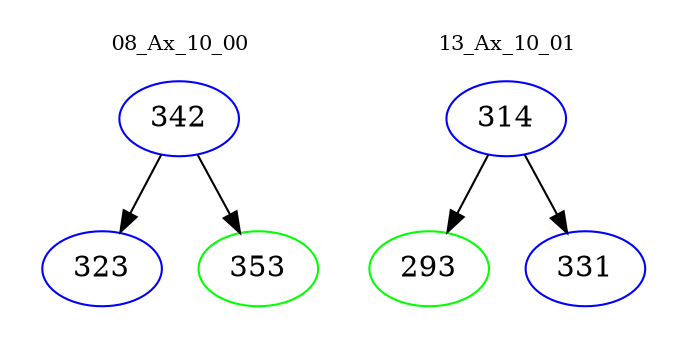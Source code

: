 digraph{
subgraph cluster_0 {
color = white
label = "08_Ax_10_00";
fontsize=10;
T0_342 [label="342", color="blue"]
T0_342 -> T0_323 [color="black"]
T0_323 [label="323", color="blue"]
T0_342 -> T0_353 [color="black"]
T0_353 [label="353", color="green"]
}
subgraph cluster_1 {
color = white
label = "13_Ax_10_01";
fontsize=10;
T1_314 [label="314", color="blue"]
T1_314 -> T1_293 [color="black"]
T1_293 [label="293", color="green"]
T1_314 -> T1_331 [color="black"]
T1_331 [label="331", color="blue"]
}
}
